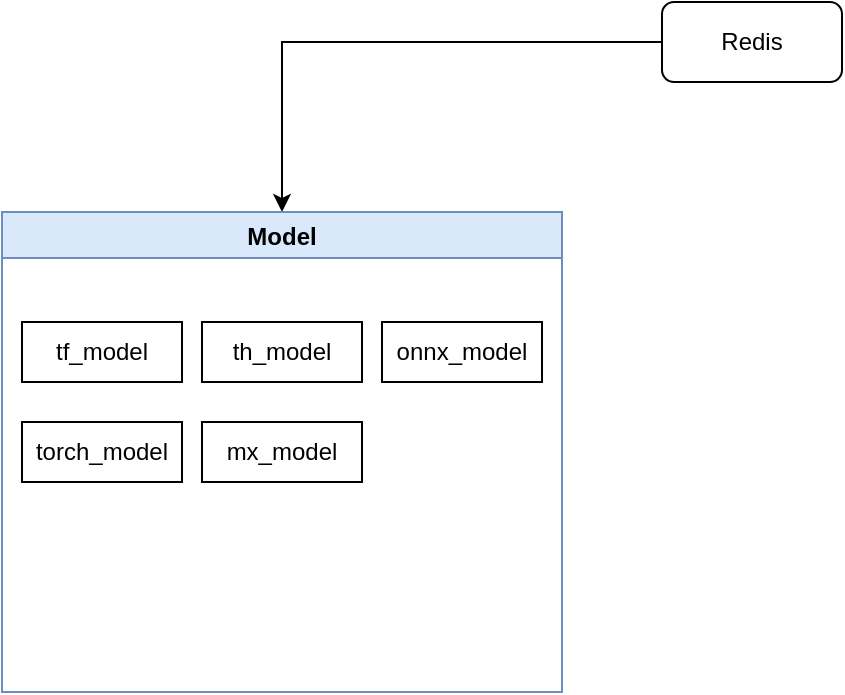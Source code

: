 <mxfile version="16.1.0" type="github">
  <diagram id="4qz4verfNyCGInKJE-yV" name="Page-1">
    <mxGraphModel dx="830" dy="604" grid="1" gridSize="10" guides="1" tooltips="1" connect="1" arrows="1" fold="1" page="1" pageScale="1" pageWidth="827" pageHeight="1169" math="0" shadow="0">
      <root>
        <mxCell id="0" />
        <mxCell id="1" parent="0" />
        <mxCell id="JwXHy21x5HA0N3y5t3kt-10" style="edgeStyle=orthogonalEdgeStyle;rounded=0;orthogonalLoop=1;jettySize=auto;html=1;" edge="1" parent="1" source="JwXHy21x5HA0N3y5t3kt-1" target="JwXHy21x5HA0N3y5t3kt-9">
          <mxGeometry relative="1" as="geometry" />
        </mxCell>
        <mxCell id="JwXHy21x5HA0N3y5t3kt-1" value="Redis" style="rounded=1;whiteSpace=wrap;html=1;" vertex="1" parent="1">
          <mxGeometry x="370" y="60" width="90" height="40" as="geometry" />
        </mxCell>
        <mxCell id="JwXHy21x5HA0N3y5t3kt-9" value="Model" style="swimlane;fillColor=#dae8fc;strokeColor=#6c8ebf;" vertex="1" parent="1">
          <mxGeometry x="40" y="165" width="280" height="240" as="geometry" />
        </mxCell>
        <mxCell id="JwXHy21x5HA0N3y5t3kt-6" value="th_model" style="rounded=0;whiteSpace=wrap;html=1;" vertex="1" parent="JwXHy21x5HA0N3y5t3kt-9">
          <mxGeometry x="100" y="55" width="80" height="30" as="geometry" />
        </mxCell>
        <mxCell id="JwXHy21x5HA0N3y5t3kt-2" value="tf_model" style="rounded=0;whiteSpace=wrap;html=1;" vertex="1" parent="JwXHy21x5HA0N3y5t3kt-9">
          <mxGeometry x="10" y="55" width="80" height="30" as="geometry" />
        </mxCell>
        <mxCell id="JwXHy21x5HA0N3y5t3kt-7" value="onnx_model" style="rounded=0;whiteSpace=wrap;html=1;" vertex="1" parent="JwXHy21x5HA0N3y5t3kt-9">
          <mxGeometry x="190" y="55" width="80" height="30" as="geometry" />
        </mxCell>
        <mxCell id="JwXHy21x5HA0N3y5t3kt-5" value="torch_model" style="rounded=0;whiteSpace=wrap;html=1;" vertex="1" parent="JwXHy21x5HA0N3y5t3kt-9">
          <mxGeometry x="10" y="105" width="80" height="30" as="geometry" />
        </mxCell>
        <mxCell id="JwXHy21x5HA0N3y5t3kt-8" value="mx_model" style="rounded=0;whiteSpace=wrap;html=1;" vertex="1" parent="JwXHy21x5HA0N3y5t3kt-9">
          <mxGeometry x="100" y="105" width="80" height="30" as="geometry" />
        </mxCell>
      </root>
    </mxGraphModel>
  </diagram>
</mxfile>

